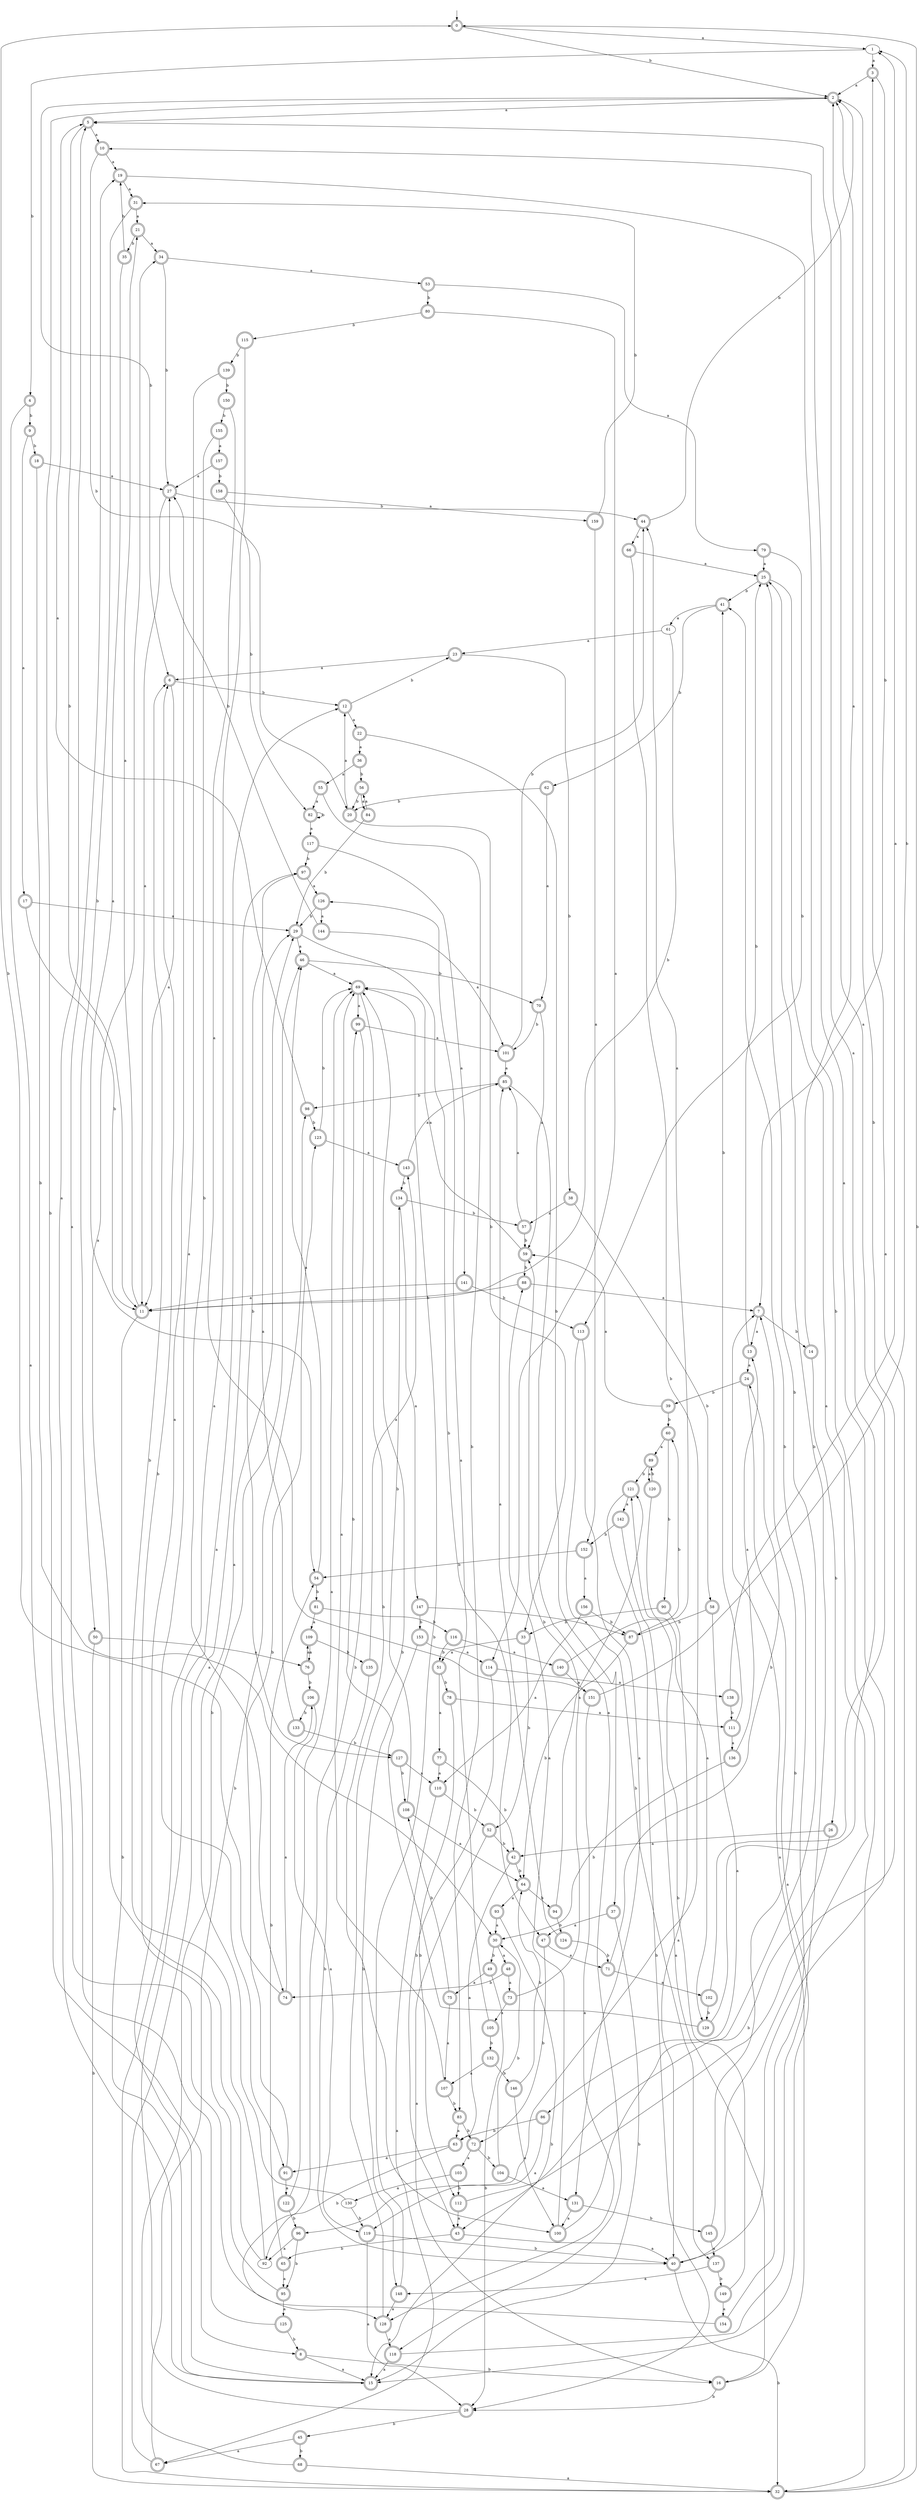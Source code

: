 digraph RandomDFA {
  __start0 [label="", shape=none];
  __start0 -> 0 [label=""];
  0 [shape=circle] [shape=doublecircle]
  0 -> 1 [label="a"]
  0 -> 2 [label="b"]
  1
  1 -> 3 [label="a"]
  1 -> 4 [label="b"]
  2 [shape=doublecircle]
  2 -> 5 [label="a"]
  2 -> 6 [label="b"]
  3 [shape=doublecircle]
  3 -> 2 [label="a"]
  3 -> 7 [label="b"]
  4 [shape=doublecircle]
  4 -> 8 [label="a"]
  4 -> 9 [label="b"]
  5 [shape=doublecircle]
  5 -> 10 [label="a"]
  5 -> 11 [label="b"]
  6 [shape=doublecircle]
  6 -> 11 [label="a"]
  6 -> 12 [label="b"]
  7 [shape=doublecircle]
  7 -> 13 [label="a"]
  7 -> 14 [label="b"]
  8 [shape=doublecircle]
  8 -> 15 [label="a"]
  8 -> 16 [label="b"]
  9 [shape=doublecircle]
  9 -> 17 [label="a"]
  9 -> 18 [label="b"]
  10 [shape=doublecircle]
  10 -> 19 [label="a"]
  10 -> 20 [label="b"]
  11 [shape=doublecircle]
  11 -> 21 [label="a"]
  11 -> 15 [label="b"]
  12 [shape=doublecircle]
  12 -> 22 [label="a"]
  12 -> 23 [label="b"]
  13 [shape=doublecircle]
  13 -> 24 [label="a"]
  13 -> 25 [label="b"]
  14 [shape=doublecircle]
  14 -> 2 [label="a"]
  14 -> 26 [label="b"]
  15 [shape=doublecircle]
  15 -> 27 [label="a"]
  15 -> 2 [label="b"]
  16 [shape=doublecircle]
  16 -> 7 [label="a"]
  16 -> 28 [label="b"]
  17 [shape=doublecircle]
  17 -> 29 [label="a"]
  17 -> 11 [label="b"]
  18 [shape=doublecircle]
  18 -> 27 [label="a"]
  18 -> 30 [label="b"]
  19 [shape=doublecircle]
  19 -> 31 [label="a"]
  19 -> 32 [label="b"]
  20 [shape=doublecircle]
  20 -> 12 [label="a"]
  20 -> 33 [label="b"]
  21 [shape=doublecircle]
  21 -> 34 [label="a"]
  21 -> 35 [label="b"]
  22 [shape=doublecircle]
  22 -> 36 [label="a"]
  22 -> 37 [label="b"]
  23 [shape=doublecircle]
  23 -> 6 [label="a"]
  23 -> 38 [label="b"]
  24 [shape=doublecircle]
  24 -> 15 [label="a"]
  24 -> 39 [label="b"]
  25 [shape=doublecircle]
  25 -> 40 [label="a"]
  25 -> 41 [label="b"]
  26 [shape=doublecircle]
  26 -> 42 [label="a"]
  26 -> 43 [label="b"]
  27 [shape=doublecircle]
  27 -> 11 [label="a"]
  27 -> 44 [label="b"]
  28 [shape=doublecircle]
  28 -> 12 [label="a"]
  28 -> 45 [label="b"]
  29 [shape=doublecircle]
  29 -> 46 [label="a"]
  29 -> 47 [label="b"]
  30 [shape=doublecircle]
  30 -> 48 [label="a"]
  30 -> 49 [label="b"]
  31 [shape=doublecircle]
  31 -> 21 [label="a"]
  31 -> 50 [label="b"]
  32 [shape=doublecircle]
  32 -> 3 [label="a"]
  32 -> 0 [label="b"]
  33 [shape=doublecircle]
  33 -> 51 [label="a"]
  33 -> 52 [label="b"]
  34 [shape=doublecircle]
  34 -> 53 [label="a"]
  34 -> 27 [label="b"]
  35 [shape=doublecircle]
  35 -> 54 [label="a"]
  35 -> 19 [label="b"]
  36 [shape=doublecircle]
  36 -> 55 [label="a"]
  36 -> 56 [label="b"]
  37 [shape=doublecircle]
  37 -> 47 [label="a"]
  37 -> 15 [label="b"]
  38 [shape=doublecircle]
  38 -> 57 [label="a"]
  38 -> 58 [label="b"]
  39 [shape=doublecircle]
  39 -> 59 [label="a"]
  39 -> 60 [label="b"]
  40 [shape=doublecircle]
  40 -> 10 [label="a"]
  40 -> 32 [label="b"]
  41 [shape=doublecircle]
  41 -> 61 [label="a"]
  41 -> 62 [label="b"]
  42 [shape=doublecircle]
  42 -> 63 [label="a"]
  42 -> 64 [label="b"]
  43 [shape=doublecircle]
  43 -> 40 [label="a"]
  43 -> 65 [label="b"]
  44 [shape=doublecircle]
  44 -> 66 [label="a"]
  44 -> 2 [label="b"]
  45 [shape=doublecircle]
  45 -> 67 [label="a"]
  45 -> 68 [label="b"]
  46 [shape=doublecircle]
  46 -> 69 [label="a"]
  46 -> 70 [label="b"]
  47 [shape=doublecircle]
  47 -> 71 [label="a"]
  47 -> 72 [label="b"]
  48 [shape=doublecircle]
  48 -> 73 [label="a"]
  48 -> 74 [label="b"]
  49 [shape=doublecircle]
  49 -> 75 [label="a"]
  49 -> 28 [label="b"]
  50 [shape=doublecircle]
  50 -> 76 [label="a"]
  50 -> 32 [label="b"]
  51 [shape=doublecircle]
  51 -> 77 [label="a"]
  51 -> 78 [label="b"]
  52 [shape=doublecircle]
  52 -> 16 [label="a"]
  52 -> 42 [label="b"]
  53 [shape=doublecircle]
  53 -> 79 [label="a"]
  53 -> 80 [label="b"]
  54 [shape=doublecircle]
  54 -> 46 [label="a"]
  54 -> 81 [label="b"]
  55 [shape=doublecircle]
  55 -> 82 [label="a"]
  55 -> 83 [label="b"]
  56 [shape=doublecircle]
  56 -> 84 [label="a"]
  56 -> 20 [label="b"]
  57 [shape=doublecircle]
  57 -> 85 [label="a"]
  57 -> 59 [label="b"]
  58 [shape=doublecircle]
  58 -> 86 [label="a"]
  58 -> 87 [label="b"]
  59 [shape=doublecircle]
  59 -> 69 [label="a"]
  59 -> 88 [label="b"]
  60 [shape=doublecircle]
  60 -> 89 [label="a"]
  60 -> 90 [label="b"]
  61
  61 -> 23 [label="a"]
  61 -> 11 [label="b"]
  62 [shape=doublecircle]
  62 -> 70 [label="a"]
  62 -> 20 [label="b"]
  63 [shape=doublecircle]
  63 -> 91 [label="a"]
  63 -> 92 [label="b"]
  64 [shape=doublecircle]
  64 -> 93 [label="a"]
  64 -> 94 [label="b"]
  65 [shape=doublecircle]
  65 -> 95 [label="a"]
  65 -> 54 [label="b"]
  66 [shape=doublecircle]
  66 -> 25 [label="a"]
  66 -> 96 [label="b"]
  67 [shape=doublecircle]
  67 -> 97 [label="a"]
  67 -> 98 [label="b"]
  68 [shape=doublecircle]
  68 -> 32 [label="a"]
  68 -> 46 [label="b"]
  69 [shape=doublecircle]
  69 -> 99 [label="a"]
  69 -> 100 [label="b"]
  70 [shape=doublecircle]
  70 -> 59 [label="a"]
  70 -> 101 [label="b"]
  71 [shape=doublecircle]
  71 -> 102 [label="a"]
  71 -> 24 [label="b"]
  72 [shape=doublecircle]
  72 -> 103 [label="a"]
  72 -> 104 [label="b"]
  73 [shape=doublecircle]
  73 -> 105 [label="a"]
  73 -> 59 [label="b"]
  74 [shape=doublecircle]
  74 -> 106 [label="a"]
  74 -> 0 [label="b"]
  75 [shape=doublecircle]
  75 -> 107 [label="a"]
  75 -> 108 [label="b"]
  76 [shape=doublecircle]
  76 -> 109 [label="a"]
  76 -> 106 [label="b"]
  77 [shape=doublecircle]
  77 -> 110 [label="a"]
  77 -> 42 [label="b"]
  78 [shape=doublecircle]
  78 -> 111 [label="a"]
  78 -> 112 [label="b"]
  79 [shape=doublecircle]
  79 -> 25 [label="a"]
  79 -> 113 [label="b"]
  80 [shape=doublecircle]
  80 -> 114 [label="a"]
  80 -> 115 [label="b"]
  81 [shape=doublecircle]
  81 -> 109 [label="a"]
  81 -> 116 [label="b"]
  82 [shape=doublecircle]
  82 -> 117 [label="a"]
  82 -> 82 [label="b"]
  83 [shape=doublecircle]
  83 -> 63 [label="a"]
  83 -> 72 [label="b"]
  84 [shape=doublecircle]
  84 -> 56 [label="a"]
  84 -> 29 [label="b"]
  85 [shape=doublecircle]
  85 -> 118 [label="a"]
  85 -> 98 [label="b"]
  86 [shape=doublecircle]
  86 -> 119 [label="a"]
  86 -> 63 [label="b"]
  87 [shape=doublecircle]
  87 -> 44 [label="a"]
  87 -> 64 [label="b"]
  88 [shape=doublecircle]
  88 -> 7 [label="a"]
  88 -> 11 [label="b"]
  89 [shape=doublecircle]
  89 -> 120 [label="a"]
  89 -> 121 [label="b"]
  90 [shape=doublecircle]
  90 -> 40 [label="a"]
  90 -> 33 [label="b"]
  91 [shape=doublecircle]
  91 -> 122 [label="a"]
  91 -> 123 [label="b"]
  92
  92 -> 34 [label="a"]
  92 -> 6 [label="b"]
  93 [shape=doublecircle]
  93 -> 30 [label="a"]
  93 -> 15 [label="b"]
  94 [shape=doublecircle]
  94 -> 121 [label="a"]
  94 -> 124 [label="b"]
  95 [shape=doublecircle]
  95 -> 125 [label="a"]
  95 -> 6 [label="b"]
  96 [shape=doublecircle]
  96 -> 92 [label="a"]
  96 -> 95 [label="b"]
  97 [shape=doublecircle]
  97 -> 126 [label="a"]
  97 -> 127 [label="b"]
  98 [shape=doublecircle]
  98 -> 5 [label="a"]
  98 -> 123 [label="b"]
  99 [shape=doublecircle]
  99 -> 101 [label="a"]
  99 -> 128 [label="b"]
  100 [shape=doublecircle]
  100 -> 88 [label="a"]
  100 -> 25 [label="b"]
  101 [shape=doublecircle]
  101 -> 85 [label="a"]
  101 -> 44 [label="b"]
  102 [shape=doublecircle]
  102 -> 2 [label="a"]
  102 -> 129 [label="b"]
  103 [shape=doublecircle]
  103 -> 130 [label="a"]
  103 -> 112 [label="b"]
  104 [shape=doublecircle]
  104 -> 131 [label="a"]
  104 -> 30 [label="b"]
  105 [shape=doublecircle]
  105 -> 126 [label="a"]
  105 -> 132 [label="b"]
  106 [shape=doublecircle]
  106 -> 119 [label="a"]
  106 -> 133 [label="b"]
  107 [shape=doublecircle]
  107 -> 69 [label="a"]
  107 -> 83 [label="b"]
  108 [shape=doublecircle]
  108 -> 64 [label="a"]
  108 -> 134 [label="b"]
  109 [shape=doublecircle]
  109 -> 76 [label="a"]
  109 -> 135 [label="b"]
  110 [shape=doublecircle]
  110 -> 67 [label="a"]
  110 -> 52 [label="b"]
  111 [shape=doublecircle]
  111 -> 136 [label="a"]
  111 -> 41 [label="b"]
  112 [shape=doublecircle]
  112 -> 43 [label="a"]
  112 -> 2 [label="b"]
  113 [shape=doublecircle]
  113 -> 131 [label="a"]
  113 -> 137 [label="b"]
  114 [shape=doublecircle]
  114 -> 138 [label="a"]
  114 -> 43 [label="b"]
  115 [shape=doublecircle]
  115 -> 32 [label="a"]
  115 -> 139 [label="b"]
  116 [shape=doublecircle]
  116 -> 140 [label="a"]
  116 -> 51 [label="b"]
  117 [shape=doublecircle]
  117 -> 141 [label="a"]
  117 -> 97 [label="b"]
  118 [shape=doublecircle]
  118 -> 15 [label="a"]
  118 -> 25 [label="b"]
  119 [shape=doublecircle]
  119 -> 28 [label="a"]
  119 -> 40 [label="b"]
  120 [shape=doublecircle]
  120 -> 129 [label="a"]
  120 -> 89 [label="b"]
  121 [shape=doublecircle]
  121 -> 142 [label="a"]
  121 -> 28 [label="b"]
  122 [shape=doublecircle]
  122 -> 69 [label="a"]
  122 -> 96 [label="b"]
  123 [shape=doublecircle]
  123 -> 143 [label="a"]
  123 -> 69 [label="b"]
  124 [shape=doublecircle]
  124 -> 85 [label="a"]
  124 -> 71 [label="b"]
  125 [shape=doublecircle]
  125 -> 19 [label="a"]
  125 -> 8 [label="b"]
  126 [shape=doublecircle]
  126 -> 144 [label="a"]
  126 -> 29 [label="b"]
  127 [shape=doublecircle]
  127 -> 110 [label="a"]
  127 -> 108 [label="b"]
  128 [shape=doublecircle]
  128 -> 118 [label="a"]
  128 -> 69 [label="b"]
  129 [shape=doublecircle]
  129 -> 5 [label="a"]
  129 -> 99 [label="b"]
  130
  130 -> 29 [label="a"]
  130 -> 119 [label="b"]
  131 [shape=doublecircle]
  131 -> 100 [label="a"]
  131 -> 145 [label="b"]
  132 [shape=doublecircle]
  132 -> 107 [label="a"]
  132 -> 146 [label="b"]
  133 [shape=doublecircle]
  133 -> 29 [label="a"]
  133 -> 127 [label="b"]
  134 [shape=doublecircle]
  134 -> 147 [label="a"]
  134 -> 57 [label="b"]
  135 [shape=doublecircle]
  135 -> 143 [label="a"]
  135 -> 40 [label="b"]
  136 [shape=doublecircle]
  136 -> 13 [label="a"]
  136 -> 30 [label="b"]
  137 [shape=doublecircle]
  137 -> 148 [label="a"]
  137 -> 149 [label="b"]
  138 [shape=doublecircle]
  138 -> 1 [label="a"]
  138 -> 111 [label="b"]
  139 [shape=doublecircle]
  139 -> 91 [label="a"]
  139 -> 150 [label="b"]
  140 [shape=doublecircle]
  140 -> 151 [label="a"]
  140 -> 60 [label="b"]
  141 [shape=doublecircle]
  141 -> 11 [label="a"]
  141 -> 113 [label="b"]
  142 [shape=doublecircle]
  142 -> 16 [label="a"]
  142 -> 152 [label="b"]
  143 [shape=doublecircle]
  143 -> 85 [label="a"]
  143 -> 134 [label="b"]
  144 [shape=doublecircle]
  144 -> 101 [label="a"]
  144 -> 27 [label="b"]
  145 [shape=doublecircle]
  145 -> 137 [label="a"]
  145 -> 7 [label="b"]
  146 [shape=doublecircle]
  146 -> 100 [label="a"]
  146 -> 64 [label="b"]
  147 [shape=doublecircle]
  147 -> 87 [label="a"]
  147 -> 153 [label="b"]
  148 [shape=doublecircle]
  148 -> 128 [label="a"]
  148 -> 69 [label="b"]
  149 [shape=doublecircle]
  149 -> 154 [label="a"]
  149 -> 121 [label="b"]
  150 [shape=doublecircle]
  150 -> 151 [label="a"]
  150 -> 155 [label="b"]
  151 [shape=doublecircle]
  151 -> 128 [label="a"]
  151 -> 1 [label="b"]
  152 [shape=doublecircle]
  152 -> 156 [label="a"]
  152 -> 54 [label="b"]
  153 [shape=doublecircle]
  153 -> 114 [label="a"]
  153 -> 148 [label="b"]
  154 [shape=doublecircle]
  154 -> 5 [label="a"]
  154 -> 41 [label="b"]
  155 [shape=doublecircle]
  155 -> 157 [label="a"]
  155 -> 74 [label="b"]
  156 [shape=doublecircle]
  156 -> 110 [label="a"]
  156 -> 87 [label="b"]
  157 [shape=doublecircle]
  157 -> 27 [label="a"]
  157 -> 158 [label="b"]
  158 [shape=doublecircle]
  158 -> 159 [label="a"]
  158 -> 82 [label="b"]
  159 [shape=doublecircle]
  159 -> 152 [label="a"]
  159 -> 31 [label="b"]
}
